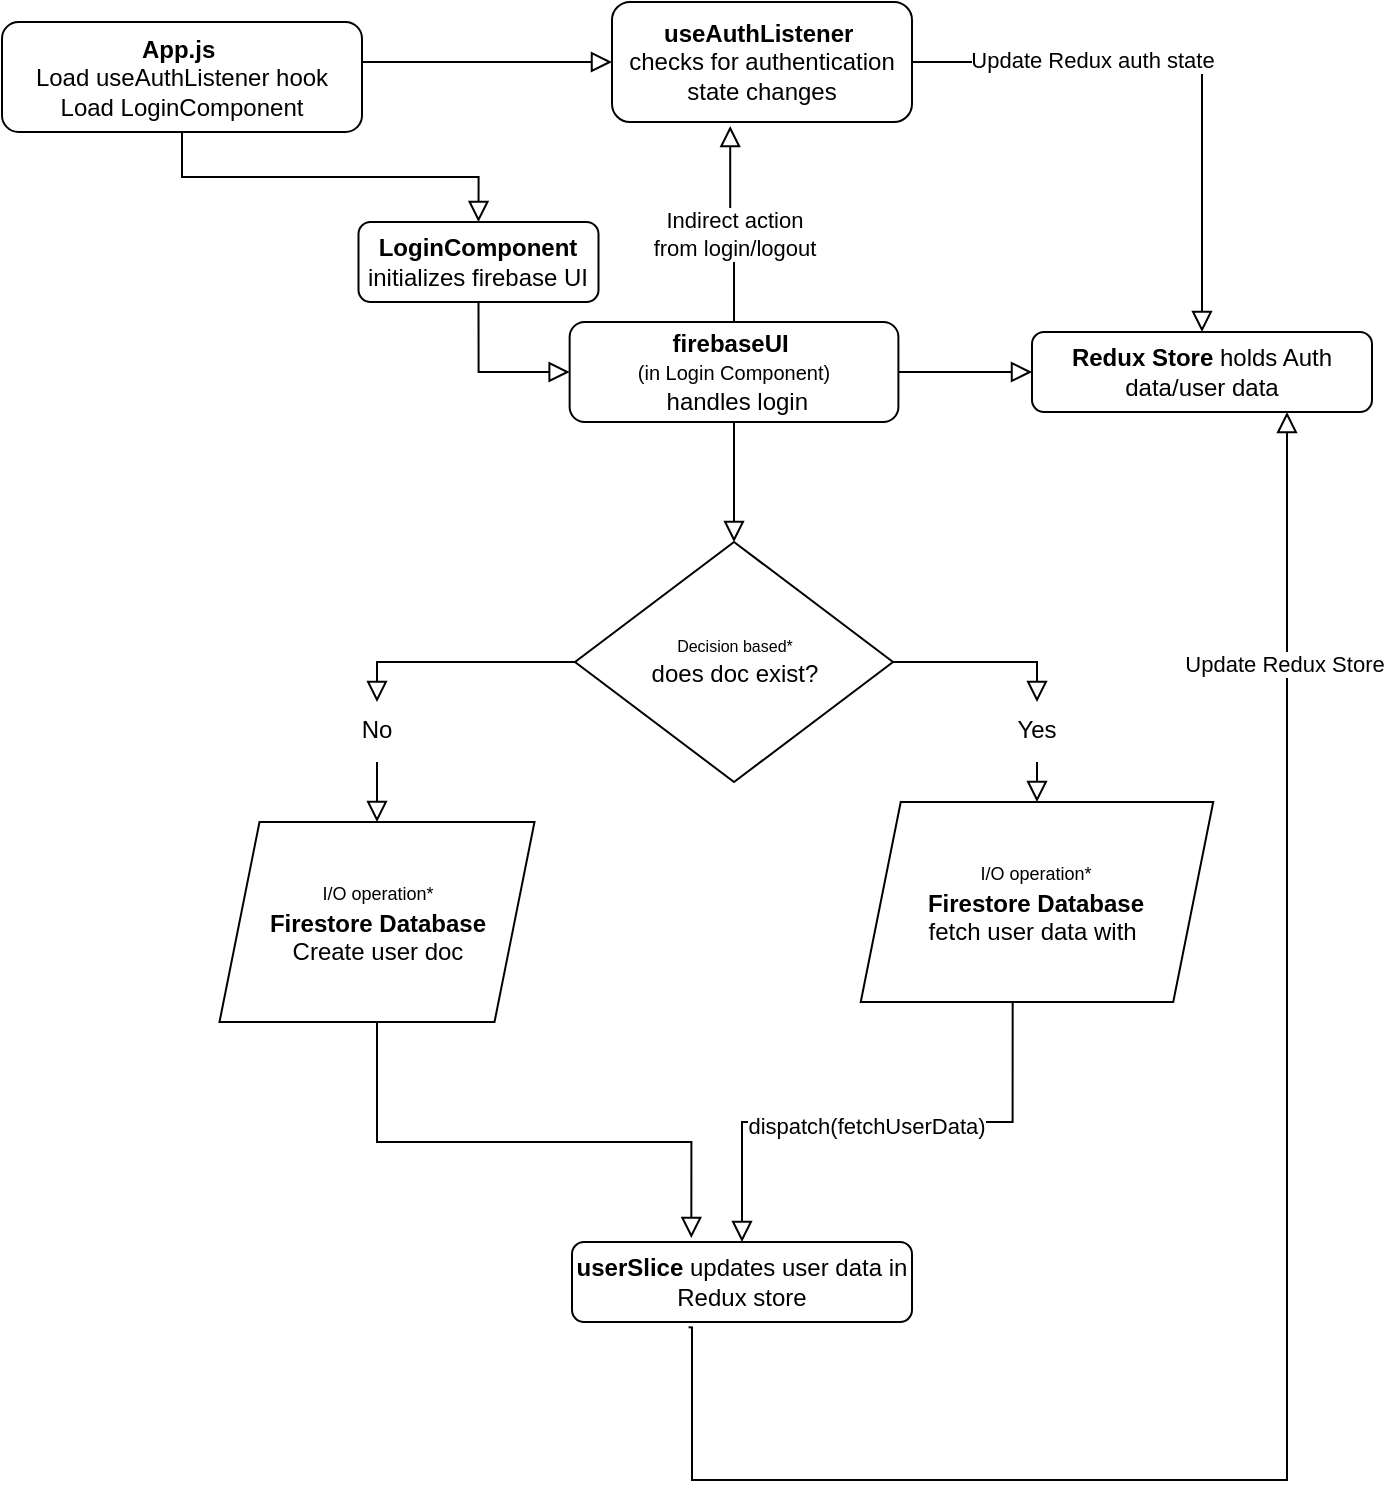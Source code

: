 <mxfile version="21.8.2" type="github">
  <diagram id="C5RBs43oDa-KdzZeNtuy" name="Page-1">
    <mxGraphModel dx="1221" dy="670" grid="1" gridSize="10" guides="1" tooltips="1" connect="1" arrows="1" fold="1" page="1" pageScale="1" pageWidth="827" pageHeight="1169" math="0" shadow="0">
      <root>
        <mxCell id="WIyWlLk6GJQsqaUBKTNV-0" />
        <mxCell id="WIyWlLk6GJQsqaUBKTNV-1" parent="WIyWlLk6GJQsqaUBKTNV-0" />
        <mxCell id="WIyWlLk6GJQsqaUBKTNV-3" value="&lt;b&gt;App.js&lt;/b&gt;&amp;nbsp;&lt;br&gt;&lt;div&gt;Load useAuthListener hook&lt;/div&gt;&lt;div&gt;Load LoginComponent&lt;/div&gt;" style="rounded=1;whiteSpace=wrap;html=1;fontSize=12;glass=0;strokeWidth=1;shadow=0;" parent="WIyWlLk6GJQsqaUBKTNV-1" vertex="1">
          <mxGeometry x="55" y="80" width="180" height="55" as="geometry" />
        </mxCell>
        <mxCell id="WIyWlLk6GJQsqaUBKTNV-10" value="&lt;font style=&quot;font-size: 8px;&quot;&gt;Decision based*&lt;br&gt;&lt;/font&gt;does doc exist?" style="rhombus;whiteSpace=wrap;html=1;shadow=0;fontFamily=Helvetica;fontSize=12;align=center;strokeWidth=1;spacing=6;spacingTop=-4;" parent="WIyWlLk6GJQsqaUBKTNV-1" vertex="1">
          <mxGeometry x="341.51" y="340" width="159" height="120" as="geometry" />
        </mxCell>
        <mxCell id="tEGZZyN4XeFsgmETkEph-0" value="&lt;b&gt;useAuthListener&amp;nbsp;&lt;/b&gt;&lt;br&gt;checks for authentication state changes" style="rounded=1;whiteSpace=wrap;html=1;fontSize=12;glass=0;strokeWidth=1;shadow=0;" vertex="1" parent="WIyWlLk6GJQsqaUBKTNV-1">
          <mxGeometry x="360" y="70" width="150" height="60" as="geometry" />
        </mxCell>
        <mxCell id="tEGZZyN4XeFsgmETkEph-1" value="&lt;b&gt;Redux Store &lt;/b&gt;holds Auth data/user data" style="rounded=1;whiteSpace=wrap;html=1;fontSize=12;glass=0;strokeWidth=1;shadow=0;" vertex="1" parent="WIyWlLk6GJQsqaUBKTNV-1">
          <mxGeometry x="570" y="235" width="170" height="40" as="geometry" />
        </mxCell>
        <mxCell id="tEGZZyN4XeFsgmETkEph-2" value="&lt;b&gt;firebaseUI&lt;/b&gt;&amp;nbsp;&lt;br&gt;&lt;font style=&quot;font-size: 10px;&quot;&gt;(in Login Component)&lt;br&gt;&lt;/font&gt;&amp;nbsp;handles login" style="rounded=1;whiteSpace=wrap;html=1;fontSize=12;glass=0;strokeWidth=1;shadow=0;" vertex="1" parent="WIyWlLk6GJQsqaUBKTNV-1">
          <mxGeometry x="338.82" y="230" width="164.38" height="50" as="geometry" />
        </mxCell>
        <mxCell id="tEGZZyN4XeFsgmETkEph-3" value="&lt;b&gt;LoginComponent&lt;/b&gt; initializes firebase UI" style="rounded=1;whiteSpace=wrap;html=1;fontSize=12;glass=0;strokeWidth=1;shadow=0;" vertex="1" parent="WIyWlLk6GJQsqaUBKTNV-1">
          <mxGeometry x="233.25" y="180" width="120" height="40" as="geometry" />
        </mxCell>
        <mxCell id="tEGZZyN4XeFsgmETkEph-9" value="" style="edgeStyle=orthogonalEdgeStyle;rounded=0;html=1;jettySize=auto;orthogonalLoop=1;fontSize=11;endArrow=block;endFill=0;endSize=8;strokeWidth=1;shadow=0;labelBackgroundColor=none;exitX=0.5;exitY=1;exitDx=0;exitDy=0;entryX=0;entryY=0.5;entryDx=0;entryDy=0;" edge="1" parent="WIyWlLk6GJQsqaUBKTNV-1" source="tEGZZyN4XeFsgmETkEph-3" target="tEGZZyN4XeFsgmETkEph-2">
          <mxGeometry y="10" relative="1" as="geometry">
            <mxPoint as="offset" />
            <mxPoint x="230" y="219.5" as="sourcePoint" />
            <mxPoint x="320" y="219.5" as="targetPoint" />
            <Array as="points" />
          </mxGeometry>
        </mxCell>
        <mxCell id="tEGZZyN4XeFsgmETkEph-12" value="" style="edgeStyle=orthogonalEdgeStyle;rounded=0;html=1;jettySize=auto;orthogonalLoop=1;fontSize=11;endArrow=block;endFill=0;endSize=8;strokeWidth=1;shadow=0;labelBackgroundColor=none;exitX=0.5;exitY=1;exitDx=0;exitDy=0;entryX=0.5;entryY=0;entryDx=0;entryDy=0;" edge="1" parent="WIyWlLk6GJQsqaUBKTNV-1" source="WIyWlLk6GJQsqaUBKTNV-3" target="tEGZZyN4XeFsgmETkEph-3">
          <mxGeometry y="10" relative="1" as="geometry">
            <mxPoint as="offset" />
            <mxPoint x="210" y="99.5" as="sourcePoint" />
            <mxPoint x="330" y="100" as="targetPoint" />
            <Array as="points" />
          </mxGeometry>
        </mxCell>
        <mxCell id="tEGZZyN4XeFsgmETkEph-13" value="" style="edgeStyle=orthogonalEdgeStyle;rounded=0;html=1;jettySize=auto;orthogonalLoop=1;fontSize=11;endArrow=block;endFill=0;endSize=8;strokeWidth=1;shadow=0;labelBackgroundColor=none;exitX=0.5;exitY=0;exitDx=0;exitDy=0;entryX=0.394;entryY=1.033;entryDx=0;entryDy=0;entryPerimeter=0;" edge="1" parent="WIyWlLk6GJQsqaUBKTNV-1" source="tEGZZyN4XeFsgmETkEph-2" target="tEGZZyN4XeFsgmETkEph-0">
          <mxGeometry y="10" relative="1" as="geometry">
            <mxPoint as="offset" />
            <mxPoint x="504.5" y="150" as="sourcePoint" />
            <mxPoint x="470" y="180" as="targetPoint" />
            <Array as="points" />
          </mxGeometry>
        </mxCell>
        <mxCell id="tEGZZyN4XeFsgmETkEph-60" value="Indirect action&lt;br&gt;&amp;nbsp;from login/logout&amp;nbsp;" style="edgeLabel;html=1;align=center;verticalAlign=middle;resizable=0;points=[];" vertex="1" connectable="0" parent="tEGZZyN4XeFsgmETkEph-13">
          <mxGeometry x="-0.108" relative="1" as="geometry">
            <mxPoint as="offset" />
          </mxGeometry>
        </mxCell>
        <mxCell id="tEGZZyN4XeFsgmETkEph-15" value="" style="edgeStyle=orthogonalEdgeStyle;rounded=0;html=1;jettySize=auto;orthogonalLoop=1;fontSize=11;endArrow=block;endFill=0;endSize=8;strokeWidth=1;shadow=0;labelBackgroundColor=none;exitX=1;exitY=0.5;exitDx=0;exitDy=0;entryX=0;entryY=0.5;entryDx=0;entryDy=0;entryPerimeter=0;" edge="1" parent="WIyWlLk6GJQsqaUBKTNV-1" source="tEGZZyN4XeFsgmETkEph-2" target="tEGZZyN4XeFsgmETkEph-1">
          <mxGeometry y="10" relative="1" as="geometry">
            <mxPoint as="offset" />
            <mxPoint x="460" y="229.5" as="sourcePoint" />
            <mxPoint x="620" y="229.5" as="targetPoint" />
            <Array as="points" />
          </mxGeometry>
        </mxCell>
        <mxCell id="tEGZZyN4XeFsgmETkEph-17" value="" style="edgeStyle=orthogonalEdgeStyle;rounded=0;html=1;jettySize=auto;orthogonalLoop=1;fontSize=11;endArrow=block;endFill=0;endSize=8;strokeWidth=1;shadow=0;labelBackgroundColor=none;exitX=1;exitY=0.5;exitDx=0;exitDy=0;entryX=0.5;entryY=0;entryDx=0;entryDy=0;" edge="1" parent="WIyWlLk6GJQsqaUBKTNV-1" source="WIyWlLk6GJQsqaUBKTNV-10" target="tEGZZyN4XeFsgmETkEph-25">
          <mxGeometry y="10" relative="1" as="geometry">
            <mxPoint as="offset" />
            <mxPoint x="575" y="350" as="sourcePoint" />
            <mxPoint x="550" y="420" as="targetPoint" />
            <Array as="points" />
          </mxGeometry>
        </mxCell>
        <mxCell id="tEGZZyN4XeFsgmETkEph-18" value="&lt;div style=&quot;&quot;&gt;No&lt;/div&gt;" style="text;whiteSpace=wrap;html=1;align=center;" vertex="1" parent="WIyWlLk6GJQsqaUBKTNV-1">
          <mxGeometry x="220" y="420" width="45" height="30" as="geometry" />
        </mxCell>
        <mxCell id="tEGZZyN4XeFsgmETkEph-19" style="edgeStyle=orthogonalEdgeStyle;rounded=0;orthogonalLoop=1;jettySize=auto;html=1;exitX=0.5;exitY=1;exitDx=0;exitDy=0;" edge="1" parent="WIyWlLk6GJQsqaUBKTNV-1">
          <mxGeometry relative="1" as="geometry">
            <mxPoint x="220" y="500" as="sourcePoint" />
            <mxPoint x="220" y="500" as="targetPoint" />
          </mxGeometry>
        </mxCell>
        <mxCell id="tEGZZyN4XeFsgmETkEph-22" value="" style="edgeStyle=orthogonalEdgeStyle;rounded=0;html=1;jettySize=auto;orthogonalLoop=1;fontSize=11;endArrow=block;endFill=0;endSize=8;strokeWidth=1;shadow=0;labelBackgroundColor=none;entryX=0.5;entryY=0;entryDx=0;entryDy=0;exitX=0;exitY=0.5;exitDx=0;exitDy=0;" edge="1" parent="WIyWlLk6GJQsqaUBKTNV-1" source="WIyWlLk6GJQsqaUBKTNV-10" target="tEGZZyN4XeFsgmETkEph-18">
          <mxGeometry y="10" relative="1" as="geometry">
            <mxPoint as="offset" />
            <mxPoint x="210" y="450" as="sourcePoint" />
            <mxPoint x="335" y="490" as="targetPoint" />
            <Array as="points" />
          </mxGeometry>
        </mxCell>
        <mxCell id="tEGZZyN4XeFsgmETkEph-25" value="&lt;div style=&quot;&quot;&gt;Yes&lt;/div&gt;" style="text;whiteSpace=wrap;html=1;align=center;" vertex="1" parent="WIyWlLk6GJQsqaUBKTNV-1">
          <mxGeometry x="550" y="420" width="45" height="30" as="geometry" />
        </mxCell>
        <mxCell id="tEGZZyN4XeFsgmETkEph-30" value="&lt;p style=&quot;line-height: 120%;&quot;&gt;&lt;font style=&quot;font-size: 9px;&quot;&gt;I/O operation*&lt;/font&gt;&lt;b&gt;&lt;br&gt;Firestore Database&lt;/b&gt;&lt;br&gt;Create user doc&lt;/p&gt;" style="shape=parallelogram;perimeter=parallelogramPerimeter;whiteSpace=wrap;html=1;fixedSize=1;" vertex="1" parent="WIyWlLk6GJQsqaUBKTNV-1">
          <mxGeometry x="163.75" y="480" width="157.5" height="100" as="geometry" />
        </mxCell>
        <mxCell id="tEGZZyN4XeFsgmETkEph-34" value="" style="edgeStyle=orthogonalEdgeStyle;rounded=0;html=1;jettySize=auto;orthogonalLoop=1;fontSize=11;endArrow=block;endFill=0;endSize=8;strokeWidth=1;shadow=0;labelBackgroundColor=none;exitX=0.5;exitY=1;exitDx=0;exitDy=0;entryX=0.5;entryY=0;entryDx=0;entryDy=0;" edge="1" parent="WIyWlLk6GJQsqaUBKTNV-1" source="tEGZZyN4XeFsgmETkEph-2" target="WIyWlLk6GJQsqaUBKTNV-10">
          <mxGeometry y="10" relative="1" as="geometry">
            <mxPoint as="offset" />
            <mxPoint x="414.25" y="250" as="sourcePoint" />
            <mxPoint x="415.25" y="336" as="targetPoint" />
            <Array as="points" />
          </mxGeometry>
        </mxCell>
        <mxCell id="tEGZZyN4XeFsgmETkEph-37" value="" style="edgeStyle=orthogonalEdgeStyle;rounded=0;html=1;jettySize=auto;orthogonalLoop=1;fontSize=11;endArrow=block;endFill=0;endSize=8;strokeWidth=1;shadow=0;labelBackgroundColor=none;exitX=0.5;exitY=1;exitDx=0;exitDy=0;entryX=0.5;entryY=0;entryDx=0;entryDy=0;fontStyle=1" edge="1" parent="WIyWlLk6GJQsqaUBKTNV-1" source="tEGZZyN4XeFsgmETkEph-18" target="tEGZZyN4XeFsgmETkEph-30">
          <mxGeometry y="10" relative="1" as="geometry">
            <mxPoint as="offset" />
            <mxPoint x="242" y="450" as="sourcePoint" />
            <mxPoint x="242" y="500" as="targetPoint" />
            <Array as="points" />
          </mxGeometry>
        </mxCell>
        <mxCell id="tEGZZyN4XeFsgmETkEph-38" value="&lt;p style=&quot;line-height: 120%;&quot;&gt;&lt;font style=&quot;font-size: 9px;&quot;&gt;I/O operation*&lt;/font&gt;&lt;br&gt;&lt;b&gt;Firestore Database&lt;/b&gt;&lt;br&gt;fetch user data with&amp;nbsp;&lt;/p&gt;" style="shape=parallelogram;perimeter=parallelogramPerimeter;whiteSpace=wrap;html=1;fixedSize=1;" vertex="1" parent="WIyWlLk6GJQsqaUBKTNV-1">
          <mxGeometry x="484.37" y="470" width="176.25" height="100" as="geometry" />
        </mxCell>
        <mxCell id="tEGZZyN4XeFsgmETkEph-43" value="&lt;b&gt;userSlice &lt;/b&gt;updates user data in Redux store" style="rounded=1;whiteSpace=wrap;html=1;fontSize=12;glass=0;strokeWidth=1;shadow=0;" vertex="1" parent="WIyWlLk6GJQsqaUBKTNV-1">
          <mxGeometry x="340" y="690" width="170" height="40" as="geometry" />
        </mxCell>
        <mxCell id="tEGZZyN4XeFsgmETkEph-50" value="" style="edgeStyle=orthogonalEdgeStyle;rounded=0;html=1;jettySize=auto;orthogonalLoop=1;fontSize=11;endArrow=block;endFill=0;endSize=8;strokeWidth=1;shadow=0;labelBackgroundColor=none;exitX=0.431;exitY=1;exitDx=0;exitDy=0;exitPerimeter=0;entryX=0.5;entryY=0;entryDx=0;entryDy=0;" edge="1" parent="WIyWlLk6GJQsqaUBKTNV-1" source="tEGZZyN4XeFsgmETkEph-38" target="tEGZZyN4XeFsgmETkEph-43">
          <mxGeometry y="10" relative="1" as="geometry">
            <mxPoint as="offset" />
            <mxPoint x="561" y="630" as="sourcePoint" />
            <mxPoint x="427" y="690" as="targetPoint" />
            <Array as="points" />
          </mxGeometry>
        </mxCell>
        <mxCell id="tEGZZyN4XeFsgmETkEph-51" value="dispatch(fetchUserData)" style="edgeLabel;html=1;align=center;verticalAlign=middle;resizable=0;points=[];" vertex="1" connectable="0" parent="tEGZZyN4XeFsgmETkEph-50">
          <mxGeometry x="0.047" y="2" relative="1" as="geometry">
            <mxPoint as="offset" />
          </mxGeometry>
        </mxCell>
        <mxCell id="tEGZZyN4XeFsgmETkEph-54" value="" style="edgeStyle=orthogonalEdgeStyle;rounded=0;html=1;jettySize=auto;orthogonalLoop=1;fontSize=11;endArrow=block;endFill=0;endSize=8;strokeWidth=1;shadow=0;labelBackgroundColor=none;entryX=0.75;entryY=1;entryDx=0;entryDy=0;exitX=0.343;exitY=1.067;exitDx=0;exitDy=0;exitPerimeter=0;" edge="1" parent="WIyWlLk6GJQsqaUBKTNV-1" source="tEGZZyN4XeFsgmETkEph-43" target="tEGZZyN4XeFsgmETkEph-1">
          <mxGeometry y="10" relative="1" as="geometry">
            <mxPoint as="offset" />
            <mxPoint x="400" y="770" as="sourcePoint" />
            <mxPoint x="710" y="809" as="targetPoint" />
            <Array as="points">
              <mxPoint x="400" y="733" />
              <mxPoint x="400" y="809" />
              <mxPoint x="698" y="809" />
            </Array>
          </mxGeometry>
        </mxCell>
        <mxCell id="tEGZZyN4XeFsgmETkEph-55" value="Update Redux Store" style="edgeLabel;html=1;align=center;verticalAlign=middle;resizable=0;points=[];" vertex="1" connectable="0" parent="tEGZZyN4XeFsgmETkEph-54">
          <mxGeometry x="0.525" y="2" relative="1" as="geometry">
            <mxPoint y="-90" as="offset" />
          </mxGeometry>
        </mxCell>
        <mxCell id="tEGZZyN4XeFsgmETkEph-57" value="" style="edgeStyle=orthogonalEdgeStyle;rounded=0;html=1;jettySize=auto;orthogonalLoop=1;fontSize=11;endArrow=block;endFill=0;endSize=8;strokeWidth=1;shadow=0;labelBackgroundColor=none;exitX=1;exitY=0.5;exitDx=0;exitDy=0;entryX=0.5;entryY=0;entryDx=0;entryDy=0;" edge="1" parent="WIyWlLk6GJQsqaUBKTNV-1" source="tEGZZyN4XeFsgmETkEph-0" target="tEGZZyN4XeFsgmETkEph-1">
          <mxGeometry y="10" relative="1" as="geometry">
            <mxPoint as="offset" />
            <mxPoint x="530" y="80" as="sourcePoint" />
            <mxPoint x="531" y="166" as="targetPoint" />
            <Array as="points" />
          </mxGeometry>
        </mxCell>
        <mxCell id="tEGZZyN4XeFsgmETkEph-59" value="Update Redux auth state" style="edgeLabel;html=1;align=center;verticalAlign=middle;resizable=0;points=[];" vertex="1" connectable="0" parent="tEGZZyN4XeFsgmETkEph-57">
          <mxGeometry x="-0.357" y="1" relative="1" as="geometry">
            <mxPoint as="offset" />
          </mxGeometry>
        </mxCell>
        <mxCell id="tEGZZyN4XeFsgmETkEph-61" value="" style="edgeStyle=orthogonalEdgeStyle;rounded=0;html=1;jettySize=auto;orthogonalLoop=1;fontSize=11;endArrow=block;endFill=0;endSize=8;strokeWidth=1;shadow=0;labelBackgroundColor=none;exitX=0.998;exitY=0.364;exitDx=0;exitDy=0;entryX=0;entryY=0.5;entryDx=0;entryDy=0;exitPerimeter=0;" edge="1" parent="WIyWlLk6GJQsqaUBKTNV-1" source="WIyWlLk6GJQsqaUBKTNV-3" target="tEGZZyN4XeFsgmETkEph-0">
          <mxGeometry y="10" relative="1" as="geometry">
            <mxPoint as="offset" />
            <mxPoint x="265" y="100" as="sourcePoint" />
            <mxPoint x="265" y="170" as="targetPoint" />
            <Array as="points" />
          </mxGeometry>
        </mxCell>
        <mxCell id="tEGZZyN4XeFsgmETkEph-66" value="" style="edgeStyle=orthogonalEdgeStyle;rounded=0;html=1;jettySize=auto;orthogonalLoop=1;fontSize=11;endArrow=block;endFill=0;endSize=8;strokeWidth=1;shadow=0;labelBackgroundColor=none;exitX=0.5;exitY=1;exitDx=0;exitDy=0;entryX=0.5;entryY=0;entryDx=0;entryDy=0;" edge="1" parent="WIyWlLk6GJQsqaUBKTNV-1" source="tEGZZyN4XeFsgmETkEph-25" target="tEGZZyN4XeFsgmETkEph-38">
          <mxGeometry y="10" relative="1" as="geometry">
            <mxPoint as="offset" />
            <mxPoint x="580" y="460" as="sourcePoint" />
            <mxPoint x="580" y="520" as="targetPoint" />
            <Array as="points" />
          </mxGeometry>
        </mxCell>
        <mxCell id="tEGZZyN4XeFsgmETkEph-68" value="" style="edgeStyle=orthogonalEdgeStyle;rounded=0;html=1;jettySize=auto;orthogonalLoop=1;fontSize=11;endArrow=block;endFill=0;endSize=8;strokeWidth=1;shadow=0;labelBackgroundColor=none;exitX=0.5;exitY=1;exitDx=0;exitDy=0;entryX=0.351;entryY=-0.05;entryDx=0;entryDy=0;entryPerimeter=0;" edge="1" parent="WIyWlLk6GJQsqaUBKTNV-1" source="tEGZZyN4XeFsgmETkEph-30" target="tEGZZyN4XeFsgmETkEph-43">
          <mxGeometry y="10" relative="1" as="geometry">
            <mxPoint as="offset" />
            <mxPoint x="249" y="610" as="sourcePoint" />
            <mxPoint x="400" y="670" as="targetPoint" />
            <Array as="points">
              <mxPoint x="243" y="640" />
              <mxPoint x="400" y="640" />
            </Array>
          </mxGeometry>
        </mxCell>
      </root>
    </mxGraphModel>
  </diagram>
</mxfile>
